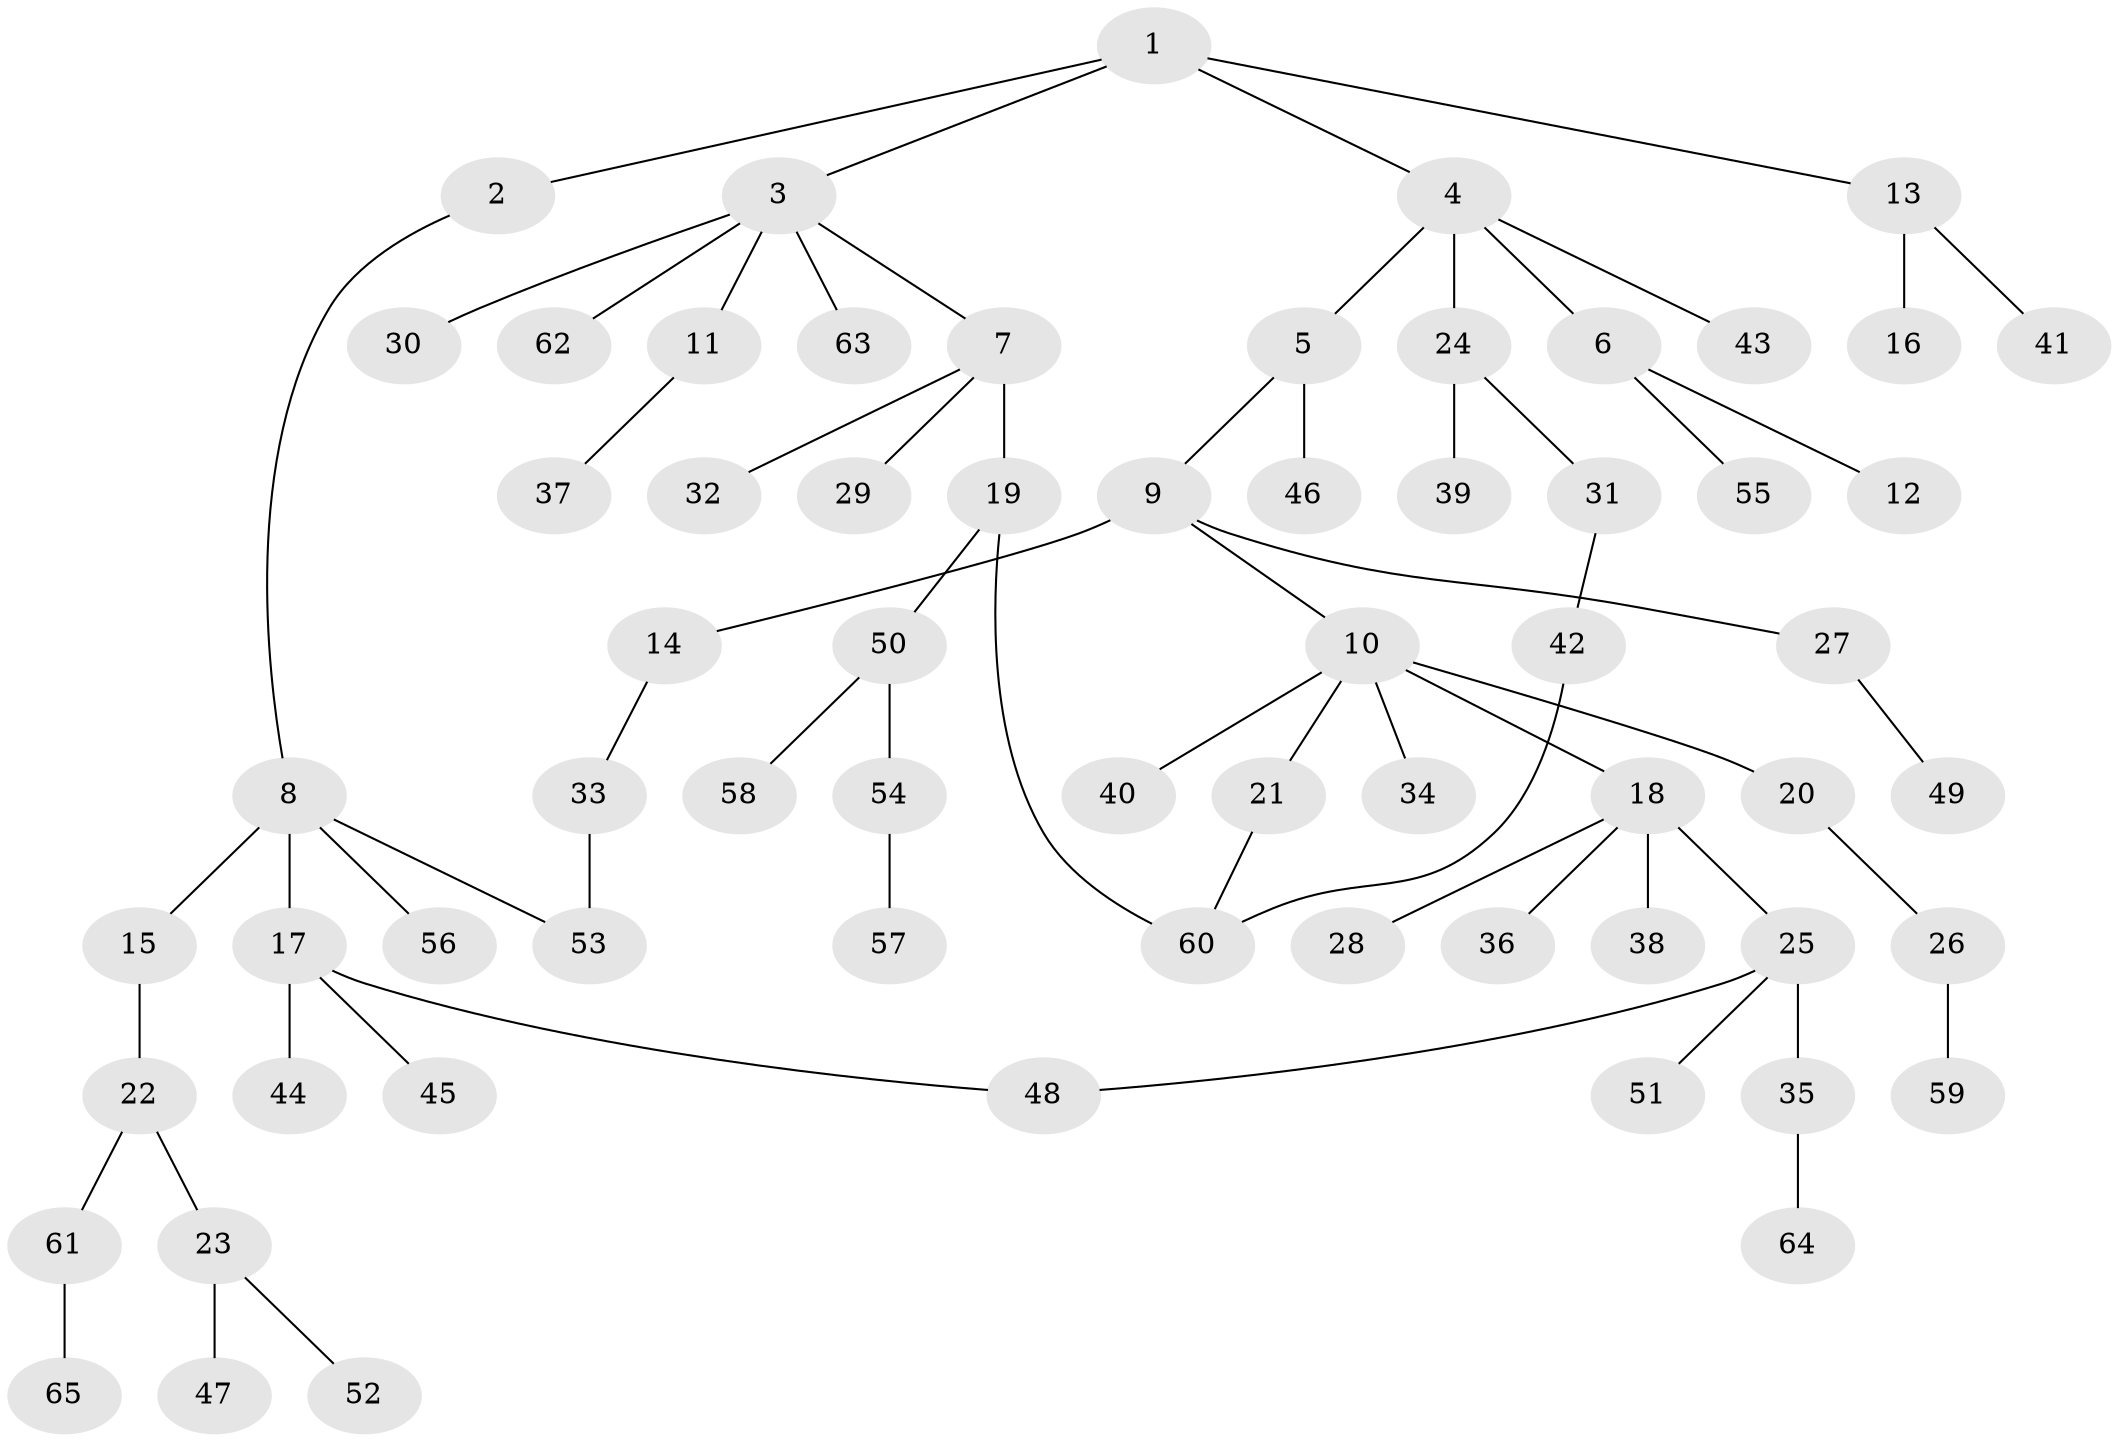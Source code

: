 // Generated by graph-tools (version 1.1) at 2025/42/03/09/25 04:42:46]
// undirected, 65 vertices, 68 edges
graph export_dot {
graph [start="1"]
  node [color=gray90,style=filled];
  1;
  2;
  3;
  4;
  5;
  6;
  7;
  8;
  9;
  10;
  11;
  12;
  13;
  14;
  15;
  16;
  17;
  18;
  19;
  20;
  21;
  22;
  23;
  24;
  25;
  26;
  27;
  28;
  29;
  30;
  31;
  32;
  33;
  34;
  35;
  36;
  37;
  38;
  39;
  40;
  41;
  42;
  43;
  44;
  45;
  46;
  47;
  48;
  49;
  50;
  51;
  52;
  53;
  54;
  55;
  56;
  57;
  58;
  59;
  60;
  61;
  62;
  63;
  64;
  65;
  1 -- 2;
  1 -- 3;
  1 -- 4;
  1 -- 13;
  2 -- 8;
  3 -- 7;
  3 -- 11;
  3 -- 30;
  3 -- 62;
  3 -- 63;
  4 -- 5;
  4 -- 6;
  4 -- 24;
  4 -- 43;
  5 -- 9;
  5 -- 46;
  6 -- 12;
  6 -- 55;
  7 -- 19;
  7 -- 29;
  7 -- 32;
  8 -- 15;
  8 -- 17;
  8 -- 56;
  8 -- 53;
  9 -- 10;
  9 -- 14;
  9 -- 27;
  10 -- 18;
  10 -- 20;
  10 -- 21;
  10 -- 34;
  10 -- 40;
  11 -- 37;
  13 -- 16;
  13 -- 41;
  14 -- 33;
  15 -- 22;
  17 -- 44;
  17 -- 45;
  17 -- 48;
  18 -- 25;
  18 -- 28;
  18 -- 36;
  18 -- 38;
  19 -- 50;
  19 -- 60;
  20 -- 26;
  21 -- 60;
  22 -- 23;
  22 -- 61;
  23 -- 47;
  23 -- 52;
  24 -- 31;
  24 -- 39;
  25 -- 35;
  25 -- 51;
  25 -- 48;
  26 -- 59;
  27 -- 49;
  31 -- 42;
  33 -- 53;
  35 -- 64;
  42 -- 60;
  50 -- 54;
  50 -- 58;
  54 -- 57;
  61 -- 65;
}

